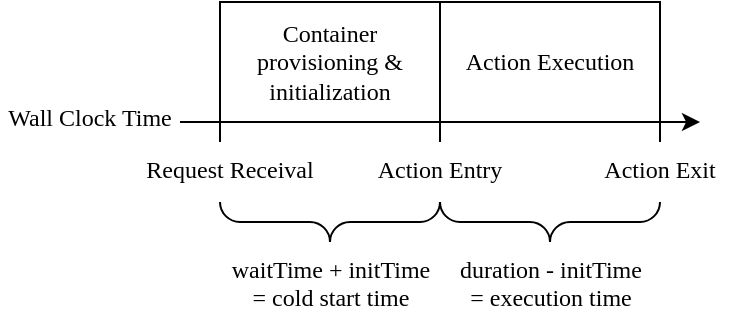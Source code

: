 <mxfile version="14.5.1" type="device"><diagram id="k58uWXT8fB6DtH82Debm" name="Page-1"><mxGraphModel dx="643" dy="389" grid="1" gridSize="10" guides="1" tooltips="1" connect="1" arrows="1" fold="1" page="1" pageScale="1" pageWidth="850" pageHeight="1100" math="0" shadow="0"><root><mxCell id="0"/><mxCell id="1" parent="0"/><mxCell id="hPSVgwjThGMKdu3EWFac-1" value="&lt;div style=&quot;font-family: &amp;#34;linux biolinum o&amp;#34;&quot;&gt;&lt;span&gt;Container provisioning &amp;amp; initialization&lt;/span&gt;&lt;br&gt;&lt;/div&gt;" style="rounded=0;whiteSpace=wrap;html=1;" parent="1" vertex="1"><mxGeometry x="160" y="300" width="110" height="60" as="geometry"/></mxCell><mxCell id="hPSVgwjThGMKdu3EWFac-3" value="&lt;div style=&quot;font-family: &amp;#34;linux biolinum o&amp;#34;&quot;&gt;Action Execution&lt;/div&gt;" style="rounded=0;whiteSpace=wrap;html=1;" parent="1" vertex="1"><mxGeometry x="270" y="300" width="110" height="60" as="geometry"/></mxCell><mxCell id="hPSVgwjThGMKdu3EWFac-7" value="" style="endArrow=classic;html=1;" parent="1" edge="1"><mxGeometry width="50" height="50" relative="1" as="geometry"><mxPoint x="140" y="360" as="sourcePoint"/><mxPoint x="400" y="360" as="targetPoint"/></mxGeometry></mxCell><mxCell id="hPSVgwjThGMKdu3EWFac-8" value="" style="endArrow=none;html=1;" parent="1" edge="1"><mxGeometry width="50" height="50" relative="1" as="geometry"><mxPoint x="160" y="370" as="sourcePoint"/><mxPoint x="160" y="360" as="targetPoint"/></mxGeometry></mxCell><mxCell id="hPSVgwjThGMKdu3EWFac-9" value="&lt;span style=&quot;color: rgb(0 , 0 , 0) ; font-family: &amp;#34;linux biolinum o&amp;#34; ; font-size: 12px ; font-style: normal ; font-weight: 400 ; letter-spacing: normal ; text-indent: 0px ; text-transform: none ; word-spacing: 0px ; display: inline ; float: none ; background-color: rgb(255 , 255 , 255)&quot;&gt;Request Receival&lt;/span&gt;" style="text;whiteSpace=wrap;html=1;align=center;" parent="1" vertex="1"><mxGeometry x="120" y="370" width="90" height="30" as="geometry"/></mxCell><mxCell id="hPSVgwjThGMKdu3EWFac-10" value="&lt;span style=&quot;color: rgb(0 , 0 , 0) ; font-family: &amp;#34;linux biolinum o&amp;#34; ; font-size: 12px ; font-style: normal ; font-weight: 400 ; letter-spacing: normal ; text-indent: 0px ; text-transform: none ; word-spacing: 0px ; display: inline ; float: none ; background-color: rgb(255 , 255 , 255)&quot;&gt;Action Exit&lt;/span&gt;" style="text;whiteSpace=wrap;html=1;align=center;" parent="1" vertex="1"><mxGeometry x="335" y="370" width="90" height="30" as="geometry"/></mxCell><mxCell id="hPSVgwjThGMKdu3EWFac-11" value="" style="endArrow=none;html=1;exitX=0.5;exitY=0;exitDx=0;exitDy=0;" parent="1" source="hPSVgwjThGMKdu3EWFac-10" edge="1"><mxGeometry width="50" height="50" relative="1" as="geometry"><mxPoint x="170" y="380" as="sourcePoint"/><mxPoint x="380" y="360" as="targetPoint"/></mxGeometry></mxCell><mxCell id="hPSVgwjThGMKdu3EWFac-12" value="" style="endArrow=none;html=1;" parent="1" edge="1"><mxGeometry width="50" height="50" relative="1" as="geometry"><mxPoint x="270" y="370" as="sourcePoint"/><mxPoint x="270" y="360" as="targetPoint"/></mxGeometry></mxCell><mxCell id="hPSVgwjThGMKdu3EWFac-13" value="&lt;span style=&quot;color: rgb(0 , 0 , 0) ; font-family: &amp;#34;linux biolinum o&amp;#34; ; font-size: 12px ; font-style: normal ; font-weight: 400 ; letter-spacing: normal ; text-indent: 0px ; text-transform: none ; word-spacing: 0px ; display: inline ; float: none ; background-color: rgb(255 , 255 , 255)&quot;&gt;Action Entry&lt;/span&gt;" style="text;whiteSpace=wrap;html=1;align=center;" parent="1" vertex="1"><mxGeometry x="230" y="370" width="80" height="30" as="geometry"/></mxCell><mxCell id="hPSVgwjThGMKdu3EWFac-14" value="&lt;span style=&quot;color: rgb(0 , 0 , 0) ; font-family: &amp;#34;linux biolinum o&amp;#34; ; font-size: 12px ; font-style: normal ; font-weight: 400 ; letter-spacing: normal ; text-indent: 0px ; text-transform: none ; word-spacing: 0px ; display: inline ; float: none ; background-color: rgb(255 , 255 , 255)&quot;&gt;Wall Clock Time&lt;/span&gt;" style="text;whiteSpace=wrap;html=1;align=center;spacingTop=4;" parent="1" vertex="1"><mxGeometry x="50" y="340" width="90" height="30" as="geometry"/></mxCell><mxCell id="hPSVgwjThGMKdu3EWFac-15" value="" style="verticalLabelPosition=bottom;shadow=0;dashed=0;align=center;html=1;verticalAlign=top;strokeWidth=1;shape=mxgraph.mockup.markup.curlyBrace;rounded=0;flipV=1;" parent="1" vertex="1"><mxGeometry x="160" y="400" width="110" height="20" as="geometry"/></mxCell><mxCell id="hPSVgwjThGMKdu3EWFac-16" value="" style="verticalLabelPosition=bottom;shadow=0;dashed=0;align=center;html=1;verticalAlign=top;strokeWidth=1;shape=mxgraph.mockup.markup.curlyBrace;rounded=0;flipV=1;" parent="1" vertex="1"><mxGeometry x="270" y="400" width="110" height="20" as="geometry"/></mxCell><mxCell id="hPSVgwjThGMKdu3EWFac-17" value="&lt;span style=&quot;color: rgb(0 , 0 , 0) ; font-family: &amp;#34;linux biolinum o&amp;#34; ; font-size: 12px ; font-style: normal ; font-weight: 400 ; letter-spacing: normal ; text-indent: 0px ; text-transform: none ; word-spacing: 0px ; display: inline ; float: none ; background-color: rgb(255 , 255 , 255)&quot;&gt;waitTime + initTime&lt;br&gt;= cold start time&lt;br&gt;&lt;/span&gt;" style="text;whiteSpace=wrap;html=1;align=center;" parent="1" vertex="1"><mxGeometry x="162.5" y="420" width="105" height="30" as="geometry"/></mxCell><mxCell id="hPSVgwjThGMKdu3EWFac-18" value="&lt;span style=&quot;color: rgb(0 , 0 , 0) ; font-family: &amp;#34;linux biolinum o&amp;#34; ; font-size: 12px ; font-style: normal ; font-weight: 400 ; letter-spacing: normal ; text-indent: 0px ; text-transform: none ; word-spacing: 0px ; display: inline ; float: none ; background-color: rgb(255 , 255 , 255)&quot;&gt;duration - initTime&lt;br&gt;= execution time&lt;br&gt;&lt;/span&gt;" style="text;whiteSpace=wrap;html=1;align=center;" parent="1" vertex="1"><mxGeometry x="272.5" y="420" width="105" height="30" as="geometry"/></mxCell></root></mxGraphModel></diagram></mxfile>